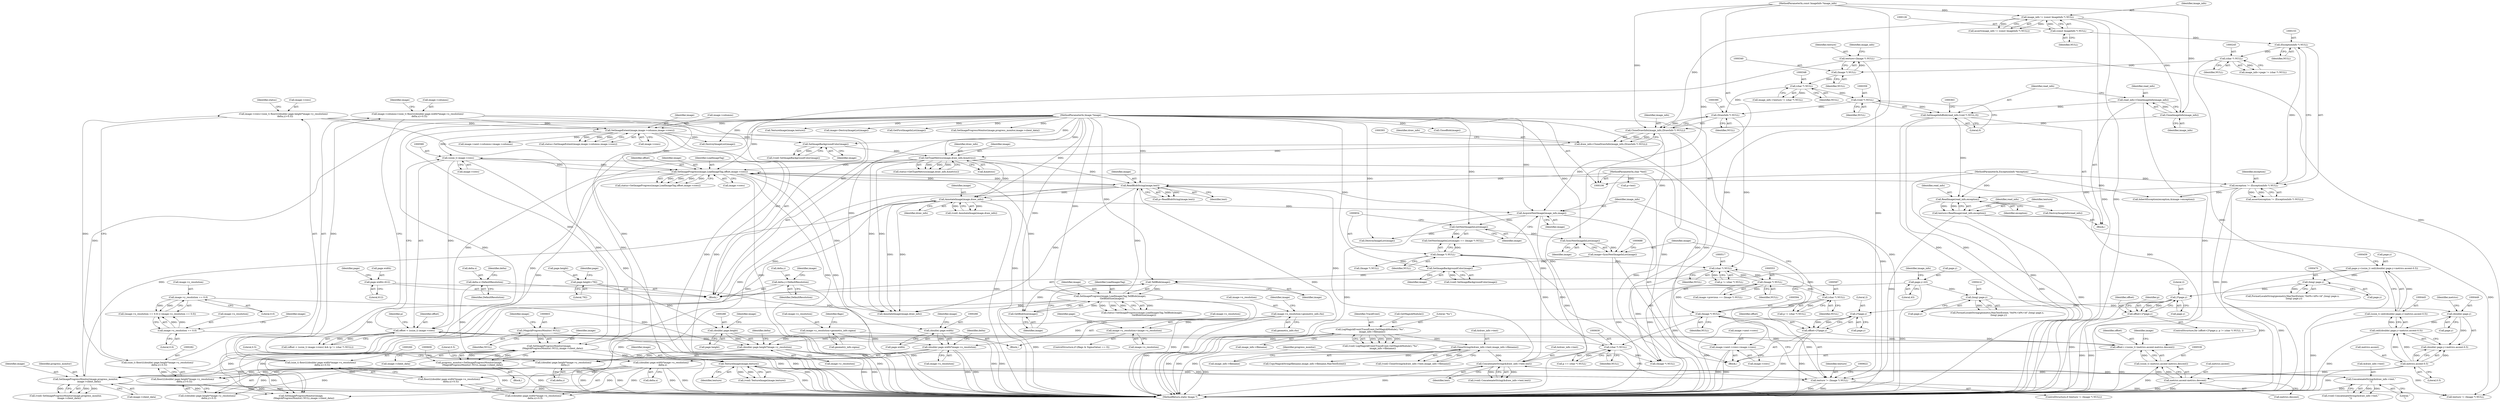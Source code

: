 digraph "0_ImageMagick_f6e9d0d9955e85bdd7540b251cd50d598dacc5e6_66@pointer" {
"1000674" [label="(Call,image->next->rows=image->rows)"];
"1000579" [label="(Call,(ssize_t) image->rows)"];
"1000558" [label="(Call,SetImageProgress(image,LoadImageTag,offset,image->rows))"];
"1000701" [label="(Call,SetImageProgress(image,LoadImagesTag,TellBlob(image),\n      GetBlobSize(image)))"];
"1000706" [label="(Call,GetBlobSize(image))"];
"1000704" [label="(Call,TellBlob(image))"];
"1000697" [label="(Call,SetImageBackgroundColor(image))"];
"1000683" [label="(Call,image=SyncNextImageInList(image))"];
"1000685" [label="(Call,SyncNextImageInList(image))"];
"1000651" [label="(Call,GetNextImageInList(image))"];
"1000646" [label="(Call,AcquireNextImage(image_info,image))"];
"1000387" [label="(Call,CloneDrawInfo(image_info,(DrawInfo *) NULL))"];
"1000354" [label="(Call,CloneImageInfo(image_info))"];
"1000123" [label="(Call,image_info != (const ImageInfo *) NULL)"];
"1000107" [label="(MethodParameterIn,const ImageInfo *image_info)"];
"1000125" [label="(Call,(const ImageInfo *) NULL)"];
"1000389" [label="(Call,(DrawInfo *) NULL)"];
"1000347" [label="(Call,(char *) NULL)"];
"1000339" [label="(Call,(Image *) NULL)"];
"1000244" [label="(Call,(char *) NULL)"];
"1000152" [label="(Call,(ExceptionInfo *) NULL)"];
"1000358" [label="(Call,(void *) NULL)"];
"1000623" [label="(Call,AnnotateImage(image,draw_info))"];
"1000615" [label="(Call,SetImageProgressMonitor(image,progress_monitor,\n          image->client_data))"];
"1000610" [label="(Call,TextureImage(image,texture))"];
"1000600" [label="(Call,SetImageProgressMonitor(image,\n          (MagickProgressMonitor) NULL,image->client_data))"];
"1000572" [label="(Call,ReadBlobString(image,text))"];
"1000428" [label="(Call,GetTypeMetrics(image,draw_info,&metrics))"];
"1000383" [label="(Call,SetImageBackgroundColor(image))"];
"1000301" [label="(Call,SetImageExtent(image,image->columns,image->rows))"];
"1000108" [label="(MethodParameterIn,Image *image)"];
"1000255" [label="(Call,image->columns=(size_t) floor((((double) page.width*image->x_resolution)/\n     delta.x)+0.5))"];
"1000259" [label="(Call,(size_t) floor((((double) page.width*image->x_resolution)/\n     delta.x)+0.5))"];
"1000261" [label="(Call,floor((((double) page.width*image->x_resolution)/\n     delta.x)+0.5))"];
"1000263" [label="(Call,((double) page.width*image->x_resolution)/\n     delta.x)"];
"1000264" [label="(Call,(double) page.width*image->x_resolution)"];
"1000265" [label="(Call,(double) page.width)"];
"1000219" [label="(Call,page.width=612)"];
"1000192" [label="(Call,image->x_resolution=geometry_info.rho)"];
"1000173" [label="(Call,image->x_resolution == 0.0)"];
"1000161" [label="(Call,delta.x=DefaultResolution)"];
"1000277" [label="(Call,image->rows=(size_t) floor((((double) page.height*image->y_resolution)/\n     delta.y)+0.5))"];
"1000281" [label="(Call,(size_t) floor((((double) page.height*image->y_resolution)/\n     delta.y)+0.5))"];
"1000283" [label="(Call,floor((((double) page.height*image->y_resolution)/\n     delta.y)+0.5))"];
"1000285" [label="(Call,((double) page.height*image->y_resolution)/\n     delta.y)"];
"1000286" [label="(Call,(double) page.height*image->y_resolution)"];
"1000287" [label="(Call,(double) page.height)"];
"1000224" [label="(Call,page.height=792)"];
"1000199" [label="(Call,image->y_resolution=geometry_info.sigma)"];
"1000178" [label="(Call,image->y_resolution == 0.0)"];
"1000212" [label="(Call,image->y_resolution=image->x_resolution)"];
"1000166" [label="(Call,delta.y=DefaultResolution)"];
"1000385" [label="(Call,draw_info=CloneDrawInfo(image_info,(DrawInfo *) NULL))"];
"1000522" [label="(Call,ConcatenateString(&draw_info->text,text))"];
"1000530" [label="(Call,ConcatenateString(&draw_info->text,\"\n\"))"];
"1000394" [label="(Call,CloneString(&draw_info->text,image_info->filename))"];
"1000142" [label="(Call,LogMagickEvent(TraceEvent,GetMagickModule(),\"%s\",\n      image_info->filename))"];
"1000109" [label="(MethodParameterIn,char *text)"];
"1000602" [label="(Call,(MagickProgressMonitor) NULL)"];
"1000593" [label="(Call,(Image *) NULL)"];
"1000552" [label="(Call,(Image *) NULL)"];
"1000516" [label="(Call,(char *) NULL)"];
"1000653" [label="(Call,(Image *) NULL)"];
"1000629" [label="(Call,(char *) NULL)"];
"1000586" [label="(Call,(char *) NULL)"];
"1000591" [label="(Call,texture != (Image *) NULL)"];
"1000337" [label="(Call,texture=(Image *) NULL)"];
"1000372" [label="(Call,texture=ReadImage(read_info,exception))"];
"1000374" [label="(Call,ReadImage(read_info,exception))"];
"1000356" [label="(Call,SetImageInfoBlob(read_info,(void *) NULL,0))"];
"1000352" [label="(Call,read_info=CloneImageInfo(image_info))"];
"1000150" [label="(Call,exception != (ExceptionInfo *) NULL)"];
"1000110" [label="(MethodParameterIn,ExceptionInfo *exception)"];
"1000598" [label="(Call,progress_monitor=SetImageProgressMonitor(image,\n          (MagickProgressMonitor) NULL,image->client_data))"];
"1000536" [label="(Call,offset+=(ssize_t) (metrics.ascent-metrics.descent))"];
"1000538" [label="(Call,(ssize_t) (metrics.ascent-metrics.descent))"];
"1000540" [label="(Call,metrics.ascent-metrics.descent)"];
"1000453" [label="(Call,metrics.ascent-0.5)"];
"1000639" [label="(Call,offset=2*page.y)"];
"1000641" [label="(Call,2*page.y)"];
"1000509" [label="(Call,2*page.y)"];
"1000469" [label="(Call,(long) page.y)"];
"1000440" [label="(Call,page.y=(ssize_t) ceil((double) page.y+metrics.ascent-0.5))"];
"1000444" [label="(Call,(ssize_t) ceil((double) page.y+metrics.ascent-0.5))"];
"1000446" [label="(Call,ceil((double) page.y+metrics.ascent-0.5))"];
"1000448" [label="(Call,(double) page.y)"];
"1000413" [label="(Call,(long) page.y)"];
"1000234" [label="(Call,page.y=43)"];
"1000577" [label="(Call,offset < (ssize_t) image->rows)"];
"1000507" [label="(Call,offset=2*page.y)"];
"1000605" [label="(Call,image->client_data)"];
"1000686" [label="(Identifier,image)"];
"1000162" [label="(Call,delta.x)"];
"1000577" [label="(Call,offset < (ssize_t) image->rows)"];
"1000193" [label="(Call,image->x_resolution)"];
"1000588" [label="(Identifier,NULL)"];
"1000387" [label="(Call,CloneDrawInfo(image_info,(DrawInfo *) NULL))"];
"1000621" [label="(Call,(void) AnnotateImage(image,draw_info))"];
"1000277" [label="(Call,image->rows=(size_t) floor((((double) page.height*image->y_resolution)/\n     delta.y)+0.5))"];
"1000295" [label="(Call,delta.y)"];
"1000287" [label="(Call,(double) page.height)"];
"1000606" [label="(Identifier,image)"];
"1000165" [label="(Identifier,DefaultResolution)"];
"1000518" [label="(Identifier,NULL)"];
"1000550" [label="(Identifier,image)"];
"1000353" [label="(Identifier,read_info)"];
"1000440" [label="(Call,page.y=(ssize_t) ceil((double) page.y+metrics.ascent-0.5))"];
"1000152" [label="(Call,(ExceptionInfo *) NULL)"];
"1000302" [label="(Identifier,image)"];
"1000640" [label="(Identifier,offset)"];
"1000765" [label="(Call,CloseBlob(image))"];
"1000355" [label="(Identifier,image_info)"];
"1000300" [label="(Identifier,status)"];
"1000212" [label="(Call,image->y_resolution=image->x_resolution)"];
"1000537" [label="(Identifier,offset)"];
"1000624" [label="(Identifier,image)"];
"1000223" [label="(Literal,612)"];
"1000296" [label="(Identifier,delta)"];
"1000356" [label="(Call,SetImageInfoBlob(read_info,(void *) NULL,0))"];
"1000541" [label="(Call,metrics.ascent)"];
"1000448" [label="(Call,(double) page.y)"];
"1000415" [label="(Call,page.y)"];
"1000431" [label="(Call,&metrics)"];
"1000242" [label="(Identifier,image_info)"];
"1000262" [label="(Call,(((double) page.width*image->x_resolution)/\n     delta.x)+0.5)"];
"1000255" [label="(Call,image->columns=(size_t) floor((((double) page.width*image->x_resolution)/\n     delta.x)+0.5))"];
"1000528" [label="(Call,(void) ConcatenateString(&draw_info->text,\"\n\"))"];
"1000674" [label="(Call,image->next->rows=image->rows)"];
"1000531" [label="(Call,&draw_info->text)"];
"1000507" [label="(Call,offset=2*page.y)"];
"1000561" [label="(Identifier,offset)"];
"1000608" [label="(Call,(void) TextureImage(image,texture))"];
"1000523" [label="(Call,&draw_info->text)"];
"1000590" [label="(ControlStructure,if (texture != (Image *) NULL))"];
"1000454" [label="(Call,metrics.ascent)"];
"1000221" [label="(Identifier,page)"];
"1000200" [label="(Call,image->y_resolution)"];
"1000723" [label="(Call,SetImageProgressMonitor(image,\n        (MagickProgressMonitor) NULL,image->client_data))"];
"1000341" [label="(Identifier,NULL)"];
"1000267" [label="(Call,page.width)"];
"1000338" [label="(Identifier,texture)"];
"1000301" [label="(Call,SetImageExtent(image,image->columns,image->rows))"];
"1000647" [label="(Identifier,image_info)"];
"1000352" [label="(Call,read_info=CloneImageInfo(image_info))"];
"1000611" [label="(Identifier,image)"];
"1000183" [label="(Block,)"];
"1000354" [label="(Call,CloneImageInfo(image_info))"];
"1000601" [label="(Identifier,image)"];
"1000593" [label="(Call,(Image *) NULL)"];
"1000225" [label="(Call,page.height)"];
"1000584" [label="(Call,p != (char *) NULL)"];
"1000538" [label="(Call,(ssize_t) (metrics.ascent-metrics.descent))"];
"1000527" [label="(Identifier,text)"];
"1000321" [label="(Call,DestroyImageList(image))"];
"1000154" [label="(Identifier,NULL)"];
"1000172" [label="(Call,(image->x_resolution == 0.0) || (image->y_resolution == 0.0))"];
"1000140" [label="(Call,(void) LogMagickEvent(TraceEvent,GetMagickModule(),\"%s\",\n      image_info->filename))"];
"1000556" [label="(Call,status=SetImageProgress(image,LoadImageTag,offset,image->rows))"];
"1000314" [label="(Call,InheritException(exception,&image->exception))"];
"1000471" [label="(Call,page.y)"];
"1000244" [label="(Call,(char *) NULL)"];
"1000203" [label="(Call,geometry_info.sigma)"];
"1000573" [label="(Identifier,image)"];
"1000281" [label="(Call,(size_t) floor((((double) page.height*image->y_resolution)/\n     delta.y)+0.5))"];
"1000168" [label="(Identifier,delta)"];
"1000413" [label="(Call,(long) page.y)"];
"1000274" [label="(Identifier,delta)"];
"1000600" [label="(Call,SetImageProgressMonitor(image,\n          (MagickProgressMonitor) NULL,image->client_data))"];
"1000174" [label="(Call,image->x_resolution)"];
"1000733" [label="(Call,TextureImage(image,texture))"];
"1000641" [label="(Call,2*page.y)"];
"1000508" [label="(Identifier,offset)"];
"1000361" [label="(Literal,0)"];
"1000234" [label="(Call,page.y=43)"];
"1000124" [label="(Identifier,image_info)"];
"1000261" [label="(Call,floor((((double) page.width*image->x_resolution)/\n     delta.x)+0.5))"];
"1000697" [label="(Call,SetImageBackgroundColor(image))"];
"1000629" [label="(Call,(char *) NULL)"];
"1000372" [label="(Call,texture=ReadImage(read_info,exception))"];
"1000596" [label="(Block,)"];
"1000592" [label="(Identifier,texture)"];
"1000716" [label="(Call,(Image *) NULL)"];
"1000146" [label="(Call,image_info->filename)"];
"1000536" [label="(Call,offset+=(ssize_t) (metrics.ascent-metrics.descent))"];
"1000516" [label="(Call,(char *) NULL)"];
"1000273" [label="(Call,delta.x)"];
"1000375" [label="(Identifier,read_info)"];
"1000450" [label="(Call,page.y)"];
"1000213" [label="(Call,image->y_resolution)"];
"1000684" [label="(Identifier,image)"];
"1000643" [label="(Call,page.y)"];
"1000349" [label="(Identifier,NULL)"];
"1000306" [label="(Call,image->rows)"];
"1000122" [label="(Call,assert(image_info != (const ImageInfo *) NULL))"];
"1000224" [label="(Call,page.height=792)"];
"1000662" [label="(Call,(Image *) NULL)"];
"1000127" [label="(Identifier,NULL)"];
"1000175" [label="(Identifier,image)"];
"1000552" [label="(Call,(Image *) NULL)"];
"1000657" [label="(Call,image=DestroyImageList(image))"];
"1000178" [label="(Call,image->y_resolution == 0.0)"];
"1000548" [label="(Call,image->previous == (Image *) NULL)"];
"1000292" [label="(Call,image->y_resolution)"];
"1000578" [label="(Identifier,offset)"];
"1000270" [label="(Call,image->x_resolution)"];
"1000228" [label="(Literal,792)"];
"1000544" [label="(Call,metrics.descent)"];
"1000704" [label="(Call,TellBlob(image))"];
"1000284" [label="(Call,(((double) page.height*image->y_resolution)/\n     delta.y)+0.5)"];
"1000161" [label="(Call,delta.x=DefaultResolution)"];
"1000170" [label="(Identifier,DefaultResolution)"];
"1000535" [label="(Literal,\"\n\")"];
"1000610" [label="(Call,TextureImage(image,texture))"];
"1000143" [label="(Identifier,TraceEvent)"];
"1000360" [label="(Identifier,NULL)"];
"1000665" [label="(Call,image->next->columns=image->columns)"];
"1000646" [label="(Call,AcquireNextImage(image_info,image))"];
"1000286" [label="(Call,(double) page.height*image->y_resolution)"];
"1000166" [label="(Call,delta.y=DefaultResolution)"];
"1000337" [label="(Call,texture=(Image *) NULL)"];
"1000520" [label="(Call,(void) ConcatenateString(&draw_info->text,text))"];
"1000581" [label="(Call,image->rows)"];
"1000522" [label="(Call,ConcatenateString(&draw_info->text,text))"];
"1000384" [label="(Identifier,image)"];
"1000639" [label="(Call,offset=2*page.y)"];
"1000613" [label="(Call,(void) SetImageProgressMonitor(image,progress_monitor,\n          image->client_data))"];
"1000173" [label="(Call,image->x_resolution == 0.0)"];
"1000680" [label="(Call,image->rows)"];
"1000511" [label="(Call,page.y)"];
"1000299" [label="(Call,status=SetImageExtent(image,image->columns,image->rows))"];
"1000376" [label="(Identifier,exception)"];
"1000648" [label="(Identifier,image)"];
"1000428" [label="(Call,GetTypeMetrics(image,draw_info,&metrics))"];
"1000259" [label="(Call,(size_t) floor((((double) page.width*image->x_resolution)/\n     delta.x)+0.5))"];
"1000357" [label="(Identifier,read_info)"];
"1000385" [label="(Call,draw_info=CloneDrawInfo(image_info,(DrawInfo *) NULL))"];
"1000240" [label="(Call,image_info->page != (char *) NULL)"];
"1000386" [label="(Identifier,draw_info)"];
"1000515" [label="(Identifier,p)"];
"1000768" [label="(Call,GetFirstImageInList(image))"];
"1000558" [label="(Call,SetImageProgress(image,LoadImageTag,offset,image->rows))"];
"1000235" [label="(Call,page.y)"];
"1000196" [label="(Call,geometry_info.rho)"];
"1000559" [label="(Identifier,image)"];
"1000514" [label="(Call,p != (char *) NULL)"];
"1000144" [label="(Call,GetMagickModule())"];
"1000399" [label="(Call,image_info->filename)"];
"1000347" [label="(Call,(char *) NULL)"];
"1000150" [label="(Call,exception != (ExceptionInfo *) NULL)"];
"1000109" [label="(MethodParameterIn,char *text)"];
"1000554" [label="(Identifier,NULL)"];
"1000447" [label="(Call,(double) page.y+metrics.ascent-0.5)"];
"1000389" [label="(Call,(DrawInfo *) NULL)"];
"1000265" [label="(Call,(double) page.width)"];
"1000283" [label="(Call,floor((((double) page.height*image->y_resolution)/\n     delta.y)+0.5))"];
"1000289" [label="(Call,page.height)"];
"1000685" [label="(Call,SyncNextImageInList(image))"];
"1000151" [label="(Identifier,exception)"];
"1000339" [label="(Call,(Image *) NULL)"];
"1000430" [label="(Identifier,draw_info)"];
"1000460" [label="(Call,FormatLocaleString(geometry,MaxTextExtent,\"0x0%+ld%+ld\",(long) page.x,\n    (long) page.y))"];
"1000303" [label="(Call,image->columns)"];
"1000394" [label="(Call,CloneString(&draw_info->text,image_info->filename))"];
"1000572" [label="(Call,ReadBlobString(image,text))"];
"1000219" [label="(Call,page.width=612)"];
"1000699" [label="(Call,status=SetImageProgress(image,LoadImagesTag,TellBlob(image),\n      GetBlobSize(image)))"];
"1000706" [label="(Call,GetBlobSize(image))"];
"1000446" [label="(Call,ceil((double) page.y+metrics.ascent-0.5))"];
"1000383" [label="(Call,SetImageBackgroundColor(image))"];
"1000698" [label="(Identifier,image)"];
"1000627" [label="(Call,p == (char *) NULL)"];
"1000373" [label="(Identifier,texture)"];
"1000509" [label="(Call,2*page.y)"];
"1000192" [label="(Call,image->x_resolution=geometry_info.rho)"];
"1000177" [label="(Literal,0.0)"];
"1000231" [label="(Identifier,page)"];
"1000705" [label="(Identifier,image)"];
"1000617" [label="(Identifier,progress_monitor)"];
"1000510" [label="(Literal,2)"];
"1000182" [label="(Literal,0.0)"];
"1000595" [label="(Identifier,NULL)"];
"1000343" [label="(Call,image_info->texture != (char *) NULL)"];
"1000579" [label="(Call,(ssize_t) image->rows)"];
"1000391" [label="(Identifier,NULL)"];
"1000453" [label="(Call,metrics.ascent-0.5)"];
"1000429" [label="(Identifier,image)"];
"1000444" [label="(Call,(ssize_t) ceil((double) page.y+metrics.ascent-0.5))"];
"1000457" [label="(Literal,0.5)"];
"1000562" [label="(Call,image->rows)"];
"1000278" [label="(Call,image->rows)"];
"1000586" [label="(Call,(char *) NULL)"];
"1000469" [label="(Call,(long) page.y)"];
"1000123" [label="(Call,image_info != (const ImageInfo *) NULL)"];
"1000540" [label="(Call,metrics.ascent-metrics.descent)"];
"1000179" [label="(Call,image->y_resolution)"];
"1000702" [label="(Identifier,image)"];
"1000279" [label="(Identifier,image)"];
"1000707" [label="(Identifier,image)"];
"1000256" [label="(Call,image->columns)"];
"1000271" [label="(Identifier,image)"];
"1000298" [label="(Literal,0.5)"];
"1000612" [label="(Identifier,texture)"];
"1000703" [label="(Identifier,LoadImagesTag)"];
"1000111" [label="(Block,)"];
"1000226" [label="(Identifier,page)"];
"1000209" [label="(Identifier,flags)"];
"1000246" [label="(Identifier,NULL)"];
"1000381" [label="(Call,(void) SetImageBackgroundColor(image))"];
"1000206" [label="(ControlStructure,if ((flags & SigmaValue) == 0))"];
"1000145" [label="(Literal,\"%s\")"];
"1000604" [label="(Identifier,NULL)"];
"1000530" [label="(Call,ConcatenateString(&draw_info->text,\"\n\"))"];
"1000142" [label="(Call,LogMagickEvent(TraceEvent,GetMagickModule(),\"%s\",\n      image_info->filename))"];
"1000455" [label="(Identifier,metrics)"];
"1000285" [label="(Call,((double) page.height*image->y_resolution)/\n     delta.y)"];
"1000642" [label="(Literal,2)"];
"1000770" [label="(MethodReturn,static Image *)"];
"1000651" [label="(Call,GetNextImageInList(image))"];
"1000631" [label="(Identifier,NULL)"];
"1000695" [label="(Call,(void) SetImageBackgroundColor(image))"];
"1000570" [label="(Call,p=ReadBlobString(image,text))"];
"1000238" [label="(Literal,43)"];
"1000404" [label="(Call,FormatLocaleString(geometry,MaxTextExtent,\"0x0%+ld%+ld\",(long) page.x,\n    (long) page.y))"];
"1000149" [label="(Call,assert(exception != (ExceptionInfo *) NULL))"];
"1000591" [label="(Call,texture != (Image *) NULL)"];
"1000201" [label="(Identifier,image)"];
"1000618" [label="(Call,image->client_data)"];
"1000616" [label="(Identifier,image)"];
"1000167" [label="(Call,delta.y)"];
"1000602" [label="(Call,(MagickProgressMonitor) NULL)"];
"1000652" [label="(Identifier,image)"];
"1000599" [label="(Identifier,progress_monitor)"];
"1000574" [label="(Identifier,text)"];
"1000519" [label="(Block,)"];
"1000659" [label="(Call,DestroyImageList(image))"];
"1000180" [label="(Identifier,image)"];
"1000276" [label="(Literal,0.5)"];
"1000506" [label="(ControlStructure,for (offset=2*page.y; p != (char *) NULL; ))"];
"1000392" [label="(Call,(void) CloneString(&draw_info->text,image_info->filename))"];
"1000374" [label="(Call,ReadImage(read_info,exception))"];
"1000714" [label="(Call,texture != (Image *) NULL)"];
"1000576" [label="(Call,(offset < (ssize_t) image->rows) && (p != (char *) NULL))"];
"1000216" [label="(Call,image->x_resolution)"];
"1000125" [label="(Call,(const ImageInfo *) NULL)"];
"1000388" [label="(Identifier,image_info)"];
"1000441" [label="(Call,page.y)"];
"1000358" [label="(Call,(void *) NULL)"];
"1000395" [label="(Call,&draw_info->text)"];
"1000107" [label="(MethodParameterIn,const ImageInfo *image_info)"];
"1000264" [label="(Call,(double) page.width*image->x_resolution)"];
"1000746" [label="(Call,AnnotateImage(image,draw_info))"];
"1000655" [label="(Identifier,NULL)"];
"1000650" [label="(Call,GetNextImageInList(image) == (Image *) NULL)"];
"1000560" [label="(Identifier,LoadImageTag)"];
"1000350" [label="(Block,)"];
"1000293" [label="(Identifier,image)"];
"1000503" [label="(Call,p=text)"];
"1000378" [label="(Identifier,read_info)"];
"1000484" [label="(Call,CopyMagickString(filename,image_info->filename,MaxTextExtent))"];
"1000379" [label="(Call,DestroyImageInfo(read_info))"];
"1000345" [label="(Identifier,image_info)"];
"1000623" [label="(Call,AnnotateImage(image,draw_info))"];
"1000263" [label="(Call,((double) page.width*image->x_resolution)/\n     delta.x)"];
"1000426" [label="(Call,status=GetTypeMetrics(image,draw_info,&metrics))"];
"1000220" [label="(Call,page.width)"];
"1000199" [label="(Call,image->y_resolution=geometry_info.sigma)"];
"1000585" [label="(Identifier,p)"];
"1000701" [label="(Call,SetImageProgress(image,LoadImagesTag,TellBlob(image),\n      GetBlobSize(image)))"];
"1000615" [label="(Call,SetImageProgressMonitor(image,progress_monitor,\n          image->client_data))"];
"1000625" [label="(Identifier,draw_info)"];
"1000683" [label="(Call,image=SyncNextImageInList(image))"];
"1000108" [label="(MethodParameterIn,Image *image)"];
"1000738" [label="(Call,SetImageProgressMonitor(image,progress_monitor,image->client_data))"];
"1000675" [label="(Call,image->next->rows)"];
"1000653" [label="(Call,(Image *) NULL)"];
"1000598" [label="(Call,progress_monitor=SetImageProgressMonitor(image,\n          (MagickProgressMonitor) NULL,image->client_data))"];
"1000110" [label="(MethodParameterIn,ExceptionInfo *exception)"];
"1000674" -> "1000519"  [label="AST: "];
"1000674" -> "1000680"  [label="CFG: "];
"1000675" -> "1000674"  [label="AST: "];
"1000680" -> "1000674"  [label="AST: "];
"1000684" -> "1000674"  [label="CFG: "];
"1000674" -> "1000770"  [label="DDG: "];
"1000674" -> "1000770"  [label="DDG: "];
"1000579" -> "1000674"  [label="DDG: "];
"1000579" -> "1000577"  [label="AST: "];
"1000579" -> "1000581"  [label="CFG: "];
"1000580" -> "1000579"  [label="AST: "];
"1000581" -> "1000579"  [label="AST: "];
"1000577" -> "1000579"  [label="CFG: "];
"1000579" -> "1000770"  [label="DDG: "];
"1000579" -> "1000558"  [label="DDG: "];
"1000579" -> "1000577"  [label="DDG: "];
"1000558" -> "1000579"  [label="DDG: "];
"1000301" -> "1000579"  [label="DDG: "];
"1000558" -> "1000556"  [label="AST: "];
"1000558" -> "1000562"  [label="CFG: "];
"1000559" -> "1000558"  [label="AST: "];
"1000560" -> "1000558"  [label="AST: "];
"1000561" -> "1000558"  [label="AST: "];
"1000562" -> "1000558"  [label="AST: "];
"1000556" -> "1000558"  [label="CFG: "];
"1000558" -> "1000770"  [label="DDG: "];
"1000558" -> "1000770"  [label="DDG: "];
"1000558" -> "1000770"  [label="DDG: "];
"1000558" -> "1000556"  [label="DDG: "];
"1000558" -> "1000556"  [label="DDG: "];
"1000558" -> "1000556"  [label="DDG: "];
"1000558" -> "1000556"  [label="DDG: "];
"1000701" -> "1000558"  [label="DDG: "];
"1000572" -> "1000558"  [label="DDG: "];
"1000428" -> "1000558"  [label="DDG: "];
"1000108" -> "1000558"  [label="DDG: "];
"1000536" -> "1000558"  [label="DDG: "];
"1000301" -> "1000558"  [label="DDG: "];
"1000558" -> "1000572"  [label="DDG: "];
"1000558" -> "1000577"  [label="DDG: "];
"1000558" -> "1000723"  [label="DDG: "];
"1000558" -> "1000746"  [label="DDG: "];
"1000701" -> "1000699"  [label="AST: "];
"1000701" -> "1000706"  [label="CFG: "];
"1000702" -> "1000701"  [label="AST: "];
"1000703" -> "1000701"  [label="AST: "];
"1000704" -> "1000701"  [label="AST: "];
"1000706" -> "1000701"  [label="AST: "];
"1000699" -> "1000701"  [label="CFG: "];
"1000701" -> "1000770"  [label="DDG: "];
"1000701" -> "1000770"  [label="DDG: "];
"1000701" -> "1000770"  [label="DDG: "];
"1000701" -> "1000572"  [label="DDG: "];
"1000701" -> "1000699"  [label="DDG: "];
"1000701" -> "1000699"  [label="DDG: "];
"1000701" -> "1000699"  [label="DDG: "];
"1000701" -> "1000699"  [label="DDG: "];
"1000706" -> "1000701"  [label="DDG: "];
"1000108" -> "1000701"  [label="DDG: "];
"1000704" -> "1000701"  [label="DDG: "];
"1000701" -> "1000723"  [label="DDG: "];
"1000701" -> "1000746"  [label="DDG: "];
"1000706" -> "1000707"  [label="CFG: "];
"1000707" -> "1000706"  [label="AST: "];
"1000704" -> "1000706"  [label="DDG: "];
"1000108" -> "1000706"  [label="DDG: "];
"1000704" -> "1000705"  [label="CFG: "];
"1000705" -> "1000704"  [label="AST: "];
"1000707" -> "1000704"  [label="CFG: "];
"1000697" -> "1000704"  [label="DDG: "];
"1000108" -> "1000704"  [label="DDG: "];
"1000697" -> "1000695"  [label="AST: "];
"1000697" -> "1000698"  [label="CFG: "];
"1000698" -> "1000697"  [label="AST: "];
"1000695" -> "1000697"  [label="CFG: "];
"1000697" -> "1000695"  [label="DDG: "];
"1000683" -> "1000697"  [label="DDG: "];
"1000108" -> "1000697"  [label="DDG: "];
"1000683" -> "1000519"  [label="AST: "];
"1000683" -> "1000685"  [label="CFG: "];
"1000684" -> "1000683"  [label="AST: "];
"1000685" -> "1000683"  [label="AST: "];
"1000688" -> "1000683"  [label="CFG: "];
"1000683" -> "1000770"  [label="DDG: "];
"1000685" -> "1000683"  [label="DDG: "];
"1000108" -> "1000683"  [label="DDG: "];
"1000685" -> "1000686"  [label="CFG: "];
"1000686" -> "1000685"  [label="AST: "];
"1000651" -> "1000685"  [label="DDG: "];
"1000108" -> "1000685"  [label="DDG: "];
"1000651" -> "1000650"  [label="AST: "];
"1000651" -> "1000652"  [label="CFG: "];
"1000652" -> "1000651"  [label="AST: "];
"1000654" -> "1000651"  [label="CFG: "];
"1000651" -> "1000650"  [label="DDG: "];
"1000646" -> "1000651"  [label="DDG: "];
"1000108" -> "1000651"  [label="DDG: "];
"1000651" -> "1000659"  [label="DDG: "];
"1000646" -> "1000519"  [label="AST: "];
"1000646" -> "1000648"  [label="CFG: "];
"1000647" -> "1000646"  [label="AST: "];
"1000648" -> "1000646"  [label="AST: "];
"1000652" -> "1000646"  [label="CFG: "];
"1000646" -> "1000770"  [label="DDG: "];
"1000646" -> "1000770"  [label="DDG: "];
"1000387" -> "1000646"  [label="DDG: "];
"1000107" -> "1000646"  [label="DDG: "];
"1000623" -> "1000646"  [label="DDG: "];
"1000108" -> "1000646"  [label="DDG: "];
"1000387" -> "1000385"  [label="AST: "];
"1000387" -> "1000389"  [label="CFG: "];
"1000388" -> "1000387"  [label="AST: "];
"1000389" -> "1000387"  [label="AST: "];
"1000385" -> "1000387"  [label="CFG: "];
"1000387" -> "1000770"  [label="DDG: "];
"1000387" -> "1000770"  [label="DDG: "];
"1000387" -> "1000385"  [label="DDG: "];
"1000387" -> "1000385"  [label="DDG: "];
"1000354" -> "1000387"  [label="DDG: "];
"1000123" -> "1000387"  [label="DDG: "];
"1000107" -> "1000387"  [label="DDG: "];
"1000389" -> "1000387"  [label="DDG: "];
"1000354" -> "1000352"  [label="AST: "];
"1000354" -> "1000355"  [label="CFG: "];
"1000355" -> "1000354"  [label="AST: "];
"1000352" -> "1000354"  [label="CFG: "];
"1000354" -> "1000352"  [label="DDG: "];
"1000123" -> "1000354"  [label="DDG: "];
"1000107" -> "1000354"  [label="DDG: "];
"1000123" -> "1000122"  [label="AST: "];
"1000123" -> "1000125"  [label="CFG: "];
"1000124" -> "1000123"  [label="AST: "];
"1000125" -> "1000123"  [label="AST: "];
"1000122" -> "1000123"  [label="CFG: "];
"1000123" -> "1000770"  [label="DDG: "];
"1000123" -> "1000770"  [label="DDG: "];
"1000123" -> "1000122"  [label="DDG: "];
"1000123" -> "1000122"  [label="DDG: "];
"1000107" -> "1000123"  [label="DDG: "];
"1000125" -> "1000123"  [label="DDG: "];
"1000107" -> "1000106"  [label="AST: "];
"1000107" -> "1000770"  [label="DDG: "];
"1000125" -> "1000127"  [label="CFG: "];
"1000126" -> "1000125"  [label="AST: "];
"1000127" -> "1000125"  [label="AST: "];
"1000125" -> "1000152"  [label="DDG: "];
"1000389" -> "1000391"  [label="CFG: "];
"1000390" -> "1000389"  [label="AST: "];
"1000391" -> "1000389"  [label="AST: "];
"1000347" -> "1000389"  [label="DDG: "];
"1000358" -> "1000389"  [label="DDG: "];
"1000389" -> "1000516"  [label="DDG: "];
"1000347" -> "1000343"  [label="AST: "];
"1000347" -> "1000349"  [label="CFG: "];
"1000348" -> "1000347"  [label="AST: "];
"1000349" -> "1000347"  [label="AST: "];
"1000343" -> "1000347"  [label="CFG: "];
"1000347" -> "1000343"  [label="DDG: "];
"1000339" -> "1000347"  [label="DDG: "];
"1000347" -> "1000358"  [label="DDG: "];
"1000339" -> "1000337"  [label="AST: "];
"1000339" -> "1000341"  [label="CFG: "];
"1000340" -> "1000339"  [label="AST: "];
"1000341" -> "1000339"  [label="AST: "];
"1000337" -> "1000339"  [label="CFG: "];
"1000339" -> "1000337"  [label="DDG: "];
"1000244" -> "1000339"  [label="DDG: "];
"1000244" -> "1000240"  [label="AST: "];
"1000244" -> "1000246"  [label="CFG: "];
"1000245" -> "1000244"  [label="AST: "];
"1000246" -> "1000244"  [label="AST: "];
"1000240" -> "1000244"  [label="CFG: "];
"1000244" -> "1000770"  [label="DDG: "];
"1000244" -> "1000240"  [label="DDG: "];
"1000152" -> "1000244"  [label="DDG: "];
"1000152" -> "1000150"  [label="AST: "];
"1000152" -> "1000154"  [label="CFG: "];
"1000153" -> "1000152"  [label="AST: "];
"1000154" -> "1000152"  [label="AST: "];
"1000150" -> "1000152"  [label="CFG: "];
"1000152" -> "1000150"  [label="DDG: "];
"1000358" -> "1000356"  [label="AST: "];
"1000358" -> "1000360"  [label="CFG: "];
"1000359" -> "1000358"  [label="AST: "];
"1000360" -> "1000358"  [label="AST: "];
"1000361" -> "1000358"  [label="CFG: "];
"1000358" -> "1000356"  [label="DDG: "];
"1000623" -> "1000621"  [label="AST: "];
"1000623" -> "1000625"  [label="CFG: "];
"1000624" -> "1000623"  [label="AST: "];
"1000625" -> "1000623"  [label="AST: "];
"1000621" -> "1000623"  [label="CFG: "];
"1000623" -> "1000770"  [label="DDG: "];
"1000623" -> "1000621"  [label="DDG: "];
"1000623" -> "1000621"  [label="DDG: "];
"1000615" -> "1000623"  [label="DDG: "];
"1000572" -> "1000623"  [label="DDG: "];
"1000108" -> "1000623"  [label="DDG: "];
"1000428" -> "1000623"  [label="DDG: "];
"1000623" -> "1000723"  [label="DDG: "];
"1000623" -> "1000746"  [label="DDG: "];
"1000623" -> "1000746"  [label="DDG: "];
"1000615" -> "1000613"  [label="AST: "];
"1000615" -> "1000618"  [label="CFG: "];
"1000616" -> "1000615"  [label="AST: "];
"1000617" -> "1000615"  [label="AST: "];
"1000618" -> "1000615"  [label="AST: "];
"1000613" -> "1000615"  [label="CFG: "];
"1000615" -> "1000770"  [label="DDG: "];
"1000615" -> "1000770"  [label="DDG: "];
"1000615" -> "1000600"  [label="DDG: "];
"1000615" -> "1000613"  [label="DDG: "];
"1000615" -> "1000613"  [label="DDG: "];
"1000615" -> "1000613"  [label="DDG: "];
"1000610" -> "1000615"  [label="DDG: "];
"1000108" -> "1000615"  [label="DDG: "];
"1000598" -> "1000615"  [label="DDG: "];
"1000600" -> "1000615"  [label="DDG: "];
"1000615" -> "1000723"  [label="DDG: "];
"1000610" -> "1000608"  [label="AST: "];
"1000610" -> "1000612"  [label="CFG: "];
"1000611" -> "1000610"  [label="AST: "];
"1000612" -> "1000610"  [label="AST: "];
"1000608" -> "1000610"  [label="CFG: "];
"1000610" -> "1000770"  [label="DDG: "];
"1000610" -> "1000591"  [label="DDG: "];
"1000610" -> "1000608"  [label="DDG: "];
"1000610" -> "1000608"  [label="DDG: "];
"1000600" -> "1000610"  [label="DDG: "];
"1000108" -> "1000610"  [label="DDG: "];
"1000591" -> "1000610"  [label="DDG: "];
"1000610" -> "1000714"  [label="DDG: "];
"1000600" -> "1000598"  [label="AST: "];
"1000600" -> "1000605"  [label="CFG: "];
"1000601" -> "1000600"  [label="AST: "];
"1000602" -> "1000600"  [label="AST: "];
"1000605" -> "1000600"  [label="AST: "];
"1000598" -> "1000600"  [label="CFG: "];
"1000600" -> "1000770"  [label="DDG: "];
"1000600" -> "1000598"  [label="DDG: "];
"1000600" -> "1000598"  [label="DDG: "];
"1000600" -> "1000598"  [label="DDG: "];
"1000572" -> "1000600"  [label="DDG: "];
"1000108" -> "1000600"  [label="DDG: "];
"1000602" -> "1000600"  [label="DDG: "];
"1000572" -> "1000570"  [label="AST: "];
"1000572" -> "1000574"  [label="CFG: "];
"1000573" -> "1000572"  [label="AST: "];
"1000574" -> "1000572"  [label="AST: "];
"1000570" -> "1000572"  [label="CFG: "];
"1000572" -> "1000770"  [label="DDG: "];
"1000572" -> "1000522"  [label="DDG: "];
"1000572" -> "1000570"  [label="DDG: "];
"1000572" -> "1000570"  [label="DDG: "];
"1000428" -> "1000572"  [label="DDG: "];
"1000108" -> "1000572"  [label="DDG: "];
"1000522" -> "1000572"  [label="DDG: "];
"1000109" -> "1000572"  [label="DDG: "];
"1000572" -> "1000723"  [label="DDG: "];
"1000572" -> "1000746"  [label="DDG: "];
"1000428" -> "1000426"  [label="AST: "];
"1000428" -> "1000431"  [label="CFG: "];
"1000429" -> "1000428"  [label="AST: "];
"1000430" -> "1000428"  [label="AST: "];
"1000431" -> "1000428"  [label="AST: "];
"1000426" -> "1000428"  [label="CFG: "];
"1000428" -> "1000770"  [label="DDG: "];
"1000428" -> "1000426"  [label="DDG: "];
"1000428" -> "1000426"  [label="DDG: "];
"1000428" -> "1000426"  [label="DDG: "];
"1000383" -> "1000428"  [label="DDG: "];
"1000108" -> "1000428"  [label="DDG: "];
"1000385" -> "1000428"  [label="DDG: "];
"1000428" -> "1000723"  [label="DDG: "];
"1000428" -> "1000746"  [label="DDG: "];
"1000428" -> "1000746"  [label="DDG: "];
"1000383" -> "1000381"  [label="AST: "];
"1000383" -> "1000384"  [label="CFG: "];
"1000384" -> "1000383"  [label="AST: "];
"1000381" -> "1000383"  [label="CFG: "];
"1000383" -> "1000381"  [label="DDG: "];
"1000301" -> "1000383"  [label="DDG: "];
"1000108" -> "1000383"  [label="DDG: "];
"1000301" -> "1000299"  [label="AST: "];
"1000301" -> "1000306"  [label="CFG: "];
"1000302" -> "1000301"  [label="AST: "];
"1000303" -> "1000301"  [label="AST: "];
"1000306" -> "1000301"  [label="AST: "];
"1000299" -> "1000301"  [label="CFG: "];
"1000301" -> "1000770"  [label="DDG: "];
"1000301" -> "1000770"  [label="DDG: "];
"1000301" -> "1000299"  [label="DDG: "];
"1000301" -> "1000299"  [label="DDG: "];
"1000301" -> "1000299"  [label="DDG: "];
"1000108" -> "1000301"  [label="DDG: "];
"1000255" -> "1000301"  [label="DDG: "];
"1000277" -> "1000301"  [label="DDG: "];
"1000301" -> "1000321"  [label="DDG: "];
"1000301" -> "1000665"  [label="DDG: "];
"1000108" -> "1000106"  [label="AST: "];
"1000108" -> "1000770"  [label="DDG: "];
"1000108" -> "1000321"  [label="DDG: "];
"1000108" -> "1000657"  [label="DDG: "];
"1000108" -> "1000659"  [label="DDG: "];
"1000108" -> "1000723"  [label="DDG: "];
"1000108" -> "1000733"  [label="DDG: "];
"1000108" -> "1000738"  [label="DDG: "];
"1000108" -> "1000746"  [label="DDG: "];
"1000108" -> "1000765"  [label="DDG: "];
"1000108" -> "1000768"  [label="DDG: "];
"1000255" -> "1000111"  [label="AST: "];
"1000255" -> "1000259"  [label="CFG: "];
"1000256" -> "1000255"  [label="AST: "];
"1000259" -> "1000255"  [label="AST: "];
"1000279" -> "1000255"  [label="CFG: "];
"1000255" -> "1000770"  [label="DDG: "];
"1000259" -> "1000255"  [label="DDG: "];
"1000259" -> "1000261"  [label="CFG: "];
"1000260" -> "1000259"  [label="AST: "];
"1000261" -> "1000259"  [label="AST: "];
"1000259" -> "1000770"  [label="DDG: "];
"1000261" -> "1000259"  [label="DDG: "];
"1000261" -> "1000262"  [label="CFG: "];
"1000262" -> "1000261"  [label="AST: "];
"1000261" -> "1000770"  [label="DDG: "];
"1000263" -> "1000261"  [label="DDG: "];
"1000263" -> "1000261"  [label="DDG: "];
"1000263" -> "1000262"  [label="AST: "];
"1000263" -> "1000273"  [label="CFG: "];
"1000264" -> "1000263"  [label="AST: "];
"1000273" -> "1000263"  [label="AST: "];
"1000276" -> "1000263"  [label="CFG: "];
"1000263" -> "1000770"  [label="DDG: "];
"1000263" -> "1000770"  [label="DDG: "];
"1000263" -> "1000262"  [label="DDG: "];
"1000263" -> "1000262"  [label="DDG: "];
"1000264" -> "1000263"  [label="DDG: "];
"1000264" -> "1000263"  [label="DDG: "];
"1000161" -> "1000263"  [label="DDG: "];
"1000264" -> "1000270"  [label="CFG: "];
"1000265" -> "1000264"  [label="AST: "];
"1000270" -> "1000264"  [label="AST: "];
"1000274" -> "1000264"  [label="CFG: "];
"1000264" -> "1000770"  [label="DDG: "];
"1000264" -> "1000770"  [label="DDG: "];
"1000265" -> "1000264"  [label="DDG: "];
"1000192" -> "1000264"  [label="DDG: "];
"1000173" -> "1000264"  [label="DDG: "];
"1000265" -> "1000267"  [label="CFG: "];
"1000266" -> "1000265"  [label="AST: "];
"1000267" -> "1000265"  [label="AST: "];
"1000271" -> "1000265"  [label="CFG: "];
"1000265" -> "1000770"  [label="DDG: "];
"1000219" -> "1000265"  [label="DDG: "];
"1000219" -> "1000111"  [label="AST: "];
"1000219" -> "1000223"  [label="CFG: "];
"1000220" -> "1000219"  [label="AST: "];
"1000223" -> "1000219"  [label="AST: "];
"1000226" -> "1000219"  [label="CFG: "];
"1000192" -> "1000183"  [label="AST: "];
"1000192" -> "1000196"  [label="CFG: "];
"1000193" -> "1000192"  [label="AST: "];
"1000196" -> "1000192"  [label="AST: "];
"1000201" -> "1000192"  [label="CFG: "];
"1000192" -> "1000770"  [label="DDG: "];
"1000192" -> "1000212"  [label="DDG: "];
"1000173" -> "1000172"  [label="AST: "];
"1000173" -> "1000177"  [label="CFG: "];
"1000174" -> "1000173"  [label="AST: "];
"1000177" -> "1000173"  [label="AST: "];
"1000180" -> "1000173"  [label="CFG: "];
"1000172" -> "1000173"  [label="CFG: "];
"1000173" -> "1000172"  [label="DDG: "];
"1000173" -> "1000172"  [label="DDG: "];
"1000161" -> "1000111"  [label="AST: "];
"1000161" -> "1000165"  [label="CFG: "];
"1000162" -> "1000161"  [label="AST: "];
"1000165" -> "1000161"  [label="AST: "];
"1000168" -> "1000161"  [label="CFG: "];
"1000277" -> "1000111"  [label="AST: "];
"1000277" -> "1000281"  [label="CFG: "];
"1000278" -> "1000277"  [label="AST: "];
"1000281" -> "1000277"  [label="AST: "];
"1000300" -> "1000277"  [label="CFG: "];
"1000277" -> "1000770"  [label="DDG: "];
"1000281" -> "1000277"  [label="DDG: "];
"1000281" -> "1000283"  [label="CFG: "];
"1000282" -> "1000281"  [label="AST: "];
"1000283" -> "1000281"  [label="AST: "];
"1000281" -> "1000770"  [label="DDG: "];
"1000283" -> "1000281"  [label="DDG: "];
"1000283" -> "1000284"  [label="CFG: "];
"1000284" -> "1000283"  [label="AST: "];
"1000283" -> "1000770"  [label="DDG: "];
"1000285" -> "1000283"  [label="DDG: "];
"1000285" -> "1000283"  [label="DDG: "];
"1000285" -> "1000284"  [label="AST: "];
"1000285" -> "1000295"  [label="CFG: "];
"1000286" -> "1000285"  [label="AST: "];
"1000295" -> "1000285"  [label="AST: "];
"1000298" -> "1000285"  [label="CFG: "];
"1000285" -> "1000770"  [label="DDG: "];
"1000285" -> "1000770"  [label="DDG: "];
"1000285" -> "1000284"  [label="DDG: "];
"1000285" -> "1000284"  [label="DDG: "];
"1000286" -> "1000285"  [label="DDG: "];
"1000286" -> "1000285"  [label="DDG: "];
"1000166" -> "1000285"  [label="DDG: "];
"1000286" -> "1000292"  [label="CFG: "];
"1000287" -> "1000286"  [label="AST: "];
"1000292" -> "1000286"  [label="AST: "];
"1000296" -> "1000286"  [label="CFG: "];
"1000286" -> "1000770"  [label="DDG: "];
"1000286" -> "1000770"  [label="DDG: "];
"1000287" -> "1000286"  [label="DDG: "];
"1000199" -> "1000286"  [label="DDG: "];
"1000178" -> "1000286"  [label="DDG: "];
"1000212" -> "1000286"  [label="DDG: "];
"1000287" -> "1000289"  [label="CFG: "];
"1000288" -> "1000287"  [label="AST: "];
"1000289" -> "1000287"  [label="AST: "];
"1000293" -> "1000287"  [label="CFG: "];
"1000287" -> "1000770"  [label="DDG: "];
"1000224" -> "1000287"  [label="DDG: "];
"1000224" -> "1000111"  [label="AST: "];
"1000224" -> "1000228"  [label="CFG: "];
"1000225" -> "1000224"  [label="AST: "];
"1000228" -> "1000224"  [label="AST: "];
"1000231" -> "1000224"  [label="CFG: "];
"1000199" -> "1000183"  [label="AST: "];
"1000199" -> "1000203"  [label="CFG: "];
"1000200" -> "1000199"  [label="AST: "];
"1000203" -> "1000199"  [label="AST: "];
"1000209" -> "1000199"  [label="CFG: "];
"1000199" -> "1000770"  [label="DDG: "];
"1000178" -> "1000172"  [label="AST: "];
"1000178" -> "1000182"  [label="CFG: "];
"1000179" -> "1000178"  [label="AST: "];
"1000182" -> "1000178"  [label="AST: "];
"1000172" -> "1000178"  [label="CFG: "];
"1000178" -> "1000172"  [label="DDG: "];
"1000178" -> "1000172"  [label="DDG: "];
"1000212" -> "1000206"  [label="AST: "];
"1000212" -> "1000216"  [label="CFG: "];
"1000213" -> "1000212"  [label="AST: "];
"1000216" -> "1000212"  [label="AST: "];
"1000221" -> "1000212"  [label="CFG: "];
"1000166" -> "1000111"  [label="AST: "];
"1000166" -> "1000170"  [label="CFG: "];
"1000167" -> "1000166"  [label="AST: "];
"1000170" -> "1000166"  [label="AST: "];
"1000175" -> "1000166"  [label="CFG: "];
"1000166" -> "1000770"  [label="DDG: "];
"1000385" -> "1000111"  [label="AST: "];
"1000386" -> "1000385"  [label="AST: "];
"1000393" -> "1000385"  [label="CFG: "];
"1000385" -> "1000770"  [label="DDG: "];
"1000522" -> "1000520"  [label="AST: "];
"1000522" -> "1000527"  [label="CFG: "];
"1000523" -> "1000522"  [label="AST: "];
"1000527" -> "1000522"  [label="AST: "];
"1000520" -> "1000522"  [label="CFG: "];
"1000522" -> "1000770"  [label="DDG: "];
"1000522" -> "1000520"  [label="DDG: "];
"1000522" -> "1000520"  [label="DDG: "];
"1000530" -> "1000522"  [label="DDG: "];
"1000394" -> "1000522"  [label="DDG: "];
"1000109" -> "1000522"  [label="DDG: "];
"1000522" -> "1000530"  [label="DDG: "];
"1000530" -> "1000528"  [label="AST: "];
"1000530" -> "1000535"  [label="CFG: "];
"1000531" -> "1000530"  [label="AST: "];
"1000535" -> "1000530"  [label="AST: "];
"1000528" -> "1000530"  [label="CFG: "];
"1000530" -> "1000770"  [label="DDG: "];
"1000530" -> "1000528"  [label="DDG: "];
"1000530" -> "1000528"  [label="DDG: "];
"1000394" -> "1000392"  [label="AST: "];
"1000394" -> "1000399"  [label="CFG: "];
"1000395" -> "1000394"  [label="AST: "];
"1000399" -> "1000394"  [label="AST: "];
"1000392" -> "1000394"  [label="CFG: "];
"1000394" -> "1000770"  [label="DDG: "];
"1000394" -> "1000392"  [label="DDG: "];
"1000394" -> "1000392"  [label="DDG: "];
"1000142" -> "1000394"  [label="DDG: "];
"1000394" -> "1000484"  [label="DDG: "];
"1000142" -> "1000140"  [label="AST: "];
"1000142" -> "1000146"  [label="CFG: "];
"1000143" -> "1000142"  [label="AST: "];
"1000144" -> "1000142"  [label="AST: "];
"1000145" -> "1000142"  [label="AST: "];
"1000146" -> "1000142"  [label="AST: "];
"1000140" -> "1000142"  [label="CFG: "];
"1000142" -> "1000770"  [label="DDG: "];
"1000142" -> "1000770"  [label="DDG: "];
"1000142" -> "1000770"  [label="DDG: "];
"1000142" -> "1000140"  [label="DDG: "];
"1000142" -> "1000140"  [label="DDG: "];
"1000142" -> "1000140"  [label="DDG: "];
"1000142" -> "1000140"  [label="DDG: "];
"1000109" -> "1000106"  [label="AST: "];
"1000109" -> "1000770"  [label="DDG: "];
"1000109" -> "1000503"  [label="DDG: "];
"1000602" -> "1000604"  [label="CFG: "];
"1000603" -> "1000602"  [label="AST: "];
"1000604" -> "1000602"  [label="AST: "];
"1000606" -> "1000602"  [label="CFG: "];
"1000593" -> "1000602"  [label="DDG: "];
"1000602" -> "1000629"  [label="DDG: "];
"1000593" -> "1000591"  [label="AST: "];
"1000593" -> "1000595"  [label="CFG: "];
"1000594" -> "1000593"  [label="AST: "];
"1000595" -> "1000593"  [label="AST: "];
"1000591" -> "1000593"  [label="CFG: "];
"1000593" -> "1000591"  [label="DDG: "];
"1000552" -> "1000593"  [label="DDG: "];
"1000586" -> "1000593"  [label="DDG: "];
"1000593" -> "1000629"  [label="DDG: "];
"1000552" -> "1000548"  [label="AST: "];
"1000552" -> "1000554"  [label="CFG: "];
"1000553" -> "1000552"  [label="AST: "];
"1000554" -> "1000552"  [label="AST: "];
"1000548" -> "1000552"  [label="CFG: "];
"1000552" -> "1000516"  [label="DDG: "];
"1000552" -> "1000548"  [label="DDG: "];
"1000516" -> "1000552"  [label="DDG: "];
"1000552" -> "1000586"  [label="DDG: "];
"1000552" -> "1000716"  [label="DDG: "];
"1000516" -> "1000514"  [label="AST: "];
"1000516" -> "1000518"  [label="CFG: "];
"1000517" -> "1000516"  [label="AST: "];
"1000518" -> "1000516"  [label="AST: "];
"1000514" -> "1000516"  [label="CFG: "];
"1000516" -> "1000514"  [label="DDG: "];
"1000653" -> "1000516"  [label="DDG: "];
"1000586" -> "1000516"  [label="DDG: "];
"1000516" -> "1000716"  [label="DDG: "];
"1000653" -> "1000650"  [label="AST: "];
"1000653" -> "1000655"  [label="CFG: "];
"1000654" -> "1000653"  [label="AST: "];
"1000655" -> "1000653"  [label="AST: "];
"1000650" -> "1000653"  [label="CFG: "];
"1000653" -> "1000650"  [label="DDG: "];
"1000629" -> "1000653"  [label="DDG: "];
"1000653" -> "1000662"  [label="DDG: "];
"1000653" -> "1000716"  [label="DDG: "];
"1000629" -> "1000627"  [label="AST: "];
"1000629" -> "1000631"  [label="CFG: "];
"1000630" -> "1000629"  [label="AST: "];
"1000631" -> "1000629"  [label="AST: "];
"1000627" -> "1000629"  [label="CFG: "];
"1000629" -> "1000627"  [label="DDG: "];
"1000629" -> "1000716"  [label="DDG: "];
"1000586" -> "1000584"  [label="AST: "];
"1000586" -> "1000588"  [label="CFG: "];
"1000587" -> "1000586"  [label="AST: "];
"1000588" -> "1000586"  [label="AST: "];
"1000584" -> "1000586"  [label="CFG: "];
"1000586" -> "1000584"  [label="DDG: "];
"1000591" -> "1000590"  [label="AST: "];
"1000592" -> "1000591"  [label="AST: "];
"1000599" -> "1000591"  [label="CFG: "];
"1000622" -> "1000591"  [label="CFG: "];
"1000591" -> "1000770"  [label="DDG: "];
"1000591" -> "1000770"  [label="DDG: "];
"1000337" -> "1000591"  [label="DDG: "];
"1000372" -> "1000591"  [label="DDG: "];
"1000591" -> "1000714"  [label="DDG: "];
"1000337" -> "1000111"  [label="AST: "];
"1000338" -> "1000337"  [label="AST: "];
"1000345" -> "1000337"  [label="CFG: "];
"1000337" -> "1000714"  [label="DDG: "];
"1000372" -> "1000350"  [label="AST: "];
"1000372" -> "1000374"  [label="CFG: "];
"1000373" -> "1000372"  [label="AST: "];
"1000374" -> "1000372"  [label="AST: "];
"1000378" -> "1000372"  [label="CFG: "];
"1000372" -> "1000770"  [label="DDG: "];
"1000374" -> "1000372"  [label="DDG: "];
"1000374" -> "1000372"  [label="DDG: "];
"1000372" -> "1000714"  [label="DDG: "];
"1000374" -> "1000376"  [label="CFG: "];
"1000375" -> "1000374"  [label="AST: "];
"1000376" -> "1000374"  [label="AST: "];
"1000374" -> "1000770"  [label="DDG: "];
"1000356" -> "1000374"  [label="DDG: "];
"1000150" -> "1000374"  [label="DDG: "];
"1000110" -> "1000374"  [label="DDG: "];
"1000374" -> "1000379"  [label="DDG: "];
"1000356" -> "1000350"  [label="AST: "];
"1000356" -> "1000361"  [label="CFG: "];
"1000357" -> "1000356"  [label="AST: "];
"1000361" -> "1000356"  [label="AST: "];
"1000363" -> "1000356"  [label="CFG: "];
"1000356" -> "1000770"  [label="DDG: "];
"1000356" -> "1000770"  [label="DDG: "];
"1000352" -> "1000356"  [label="DDG: "];
"1000352" -> "1000350"  [label="AST: "];
"1000353" -> "1000352"  [label="AST: "];
"1000357" -> "1000352"  [label="CFG: "];
"1000352" -> "1000770"  [label="DDG: "];
"1000150" -> "1000149"  [label="AST: "];
"1000151" -> "1000150"  [label="AST: "];
"1000149" -> "1000150"  [label="CFG: "];
"1000150" -> "1000770"  [label="DDG: "];
"1000150" -> "1000770"  [label="DDG: "];
"1000150" -> "1000149"  [label="DDG: "];
"1000150" -> "1000149"  [label="DDG: "];
"1000110" -> "1000150"  [label="DDG: "];
"1000150" -> "1000314"  [label="DDG: "];
"1000110" -> "1000106"  [label="AST: "];
"1000110" -> "1000770"  [label="DDG: "];
"1000110" -> "1000314"  [label="DDG: "];
"1000598" -> "1000596"  [label="AST: "];
"1000599" -> "1000598"  [label="AST: "];
"1000609" -> "1000598"  [label="CFG: "];
"1000598" -> "1000770"  [label="DDG: "];
"1000536" -> "1000519"  [label="AST: "];
"1000536" -> "1000538"  [label="CFG: "];
"1000537" -> "1000536"  [label="AST: "];
"1000538" -> "1000536"  [label="AST: "];
"1000550" -> "1000536"  [label="CFG: "];
"1000536" -> "1000770"  [label="DDG: "];
"1000538" -> "1000536"  [label="DDG: "];
"1000639" -> "1000536"  [label="DDG: "];
"1000577" -> "1000536"  [label="DDG: "];
"1000507" -> "1000536"  [label="DDG: "];
"1000536" -> "1000577"  [label="DDG: "];
"1000538" -> "1000540"  [label="CFG: "];
"1000539" -> "1000538"  [label="AST: "];
"1000540" -> "1000538"  [label="AST: "];
"1000538" -> "1000770"  [label="DDG: "];
"1000540" -> "1000538"  [label="DDG: "];
"1000540" -> "1000538"  [label="DDG: "];
"1000540" -> "1000544"  [label="CFG: "];
"1000541" -> "1000540"  [label="AST: "];
"1000544" -> "1000540"  [label="AST: "];
"1000540" -> "1000770"  [label="DDG: "];
"1000540" -> "1000770"  [label="DDG: "];
"1000453" -> "1000540"  [label="DDG: "];
"1000453" -> "1000447"  [label="AST: "];
"1000453" -> "1000457"  [label="CFG: "];
"1000454" -> "1000453"  [label="AST: "];
"1000457" -> "1000453"  [label="AST: "];
"1000447" -> "1000453"  [label="CFG: "];
"1000453" -> "1000770"  [label="DDG: "];
"1000453" -> "1000446"  [label="DDG: "];
"1000453" -> "1000446"  [label="DDG: "];
"1000453" -> "1000447"  [label="DDG: "];
"1000453" -> "1000447"  [label="DDG: "];
"1000639" -> "1000519"  [label="AST: "];
"1000639" -> "1000641"  [label="CFG: "];
"1000640" -> "1000639"  [label="AST: "];
"1000641" -> "1000639"  [label="AST: "];
"1000647" -> "1000639"  [label="CFG: "];
"1000639" -> "1000770"  [label="DDG: "];
"1000639" -> "1000770"  [label="DDG: "];
"1000641" -> "1000639"  [label="DDG: "];
"1000641" -> "1000639"  [label="DDG: "];
"1000641" -> "1000643"  [label="CFG: "];
"1000642" -> "1000641"  [label="AST: "];
"1000643" -> "1000641"  [label="AST: "];
"1000641" -> "1000770"  [label="DDG: "];
"1000509" -> "1000641"  [label="DDG: "];
"1000509" -> "1000507"  [label="AST: "];
"1000509" -> "1000511"  [label="CFG: "];
"1000510" -> "1000509"  [label="AST: "];
"1000511" -> "1000509"  [label="AST: "];
"1000507" -> "1000509"  [label="CFG: "];
"1000509" -> "1000770"  [label="DDG: "];
"1000509" -> "1000507"  [label="DDG: "];
"1000509" -> "1000507"  [label="DDG: "];
"1000469" -> "1000509"  [label="DDG: "];
"1000469" -> "1000460"  [label="AST: "];
"1000469" -> "1000471"  [label="CFG: "];
"1000470" -> "1000469"  [label="AST: "];
"1000471" -> "1000469"  [label="AST: "];
"1000460" -> "1000469"  [label="CFG: "];
"1000469" -> "1000460"  [label="DDG: "];
"1000440" -> "1000469"  [label="DDG: "];
"1000440" -> "1000111"  [label="AST: "];
"1000440" -> "1000444"  [label="CFG: "];
"1000441" -> "1000440"  [label="AST: "];
"1000444" -> "1000440"  [label="AST: "];
"1000459" -> "1000440"  [label="CFG: "];
"1000440" -> "1000770"  [label="DDG: "];
"1000444" -> "1000440"  [label="DDG: "];
"1000444" -> "1000446"  [label="CFG: "];
"1000445" -> "1000444"  [label="AST: "];
"1000446" -> "1000444"  [label="AST: "];
"1000444" -> "1000770"  [label="DDG: "];
"1000446" -> "1000444"  [label="DDG: "];
"1000446" -> "1000447"  [label="CFG: "];
"1000447" -> "1000446"  [label="AST: "];
"1000446" -> "1000770"  [label="DDG: "];
"1000448" -> "1000446"  [label="DDG: "];
"1000448" -> "1000447"  [label="AST: "];
"1000448" -> "1000450"  [label="CFG: "];
"1000449" -> "1000448"  [label="AST: "];
"1000450" -> "1000448"  [label="AST: "];
"1000455" -> "1000448"  [label="CFG: "];
"1000448" -> "1000447"  [label="DDG: "];
"1000413" -> "1000448"  [label="DDG: "];
"1000413" -> "1000404"  [label="AST: "];
"1000413" -> "1000415"  [label="CFG: "];
"1000414" -> "1000413"  [label="AST: "];
"1000415" -> "1000413"  [label="AST: "];
"1000404" -> "1000413"  [label="CFG: "];
"1000413" -> "1000404"  [label="DDG: "];
"1000234" -> "1000413"  [label="DDG: "];
"1000234" -> "1000111"  [label="AST: "];
"1000234" -> "1000238"  [label="CFG: "];
"1000235" -> "1000234"  [label="AST: "];
"1000238" -> "1000234"  [label="AST: "];
"1000242" -> "1000234"  [label="CFG: "];
"1000234" -> "1000770"  [label="DDG: "];
"1000577" -> "1000576"  [label="AST: "];
"1000578" -> "1000577"  [label="AST: "];
"1000585" -> "1000577"  [label="CFG: "];
"1000576" -> "1000577"  [label="CFG: "];
"1000577" -> "1000770"  [label="DDG: "];
"1000577" -> "1000770"  [label="DDG: "];
"1000577" -> "1000576"  [label="DDG: "];
"1000577" -> "1000576"  [label="DDG: "];
"1000507" -> "1000506"  [label="AST: "];
"1000508" -> "1000507"  [label="AST: "];
"1000515" -> "1000507"  [label="CFG: "];
"1000507" -> "1000770"  [label="DDG: "];
"1000507" -> "1000770"  [label="DDG: "];
}
